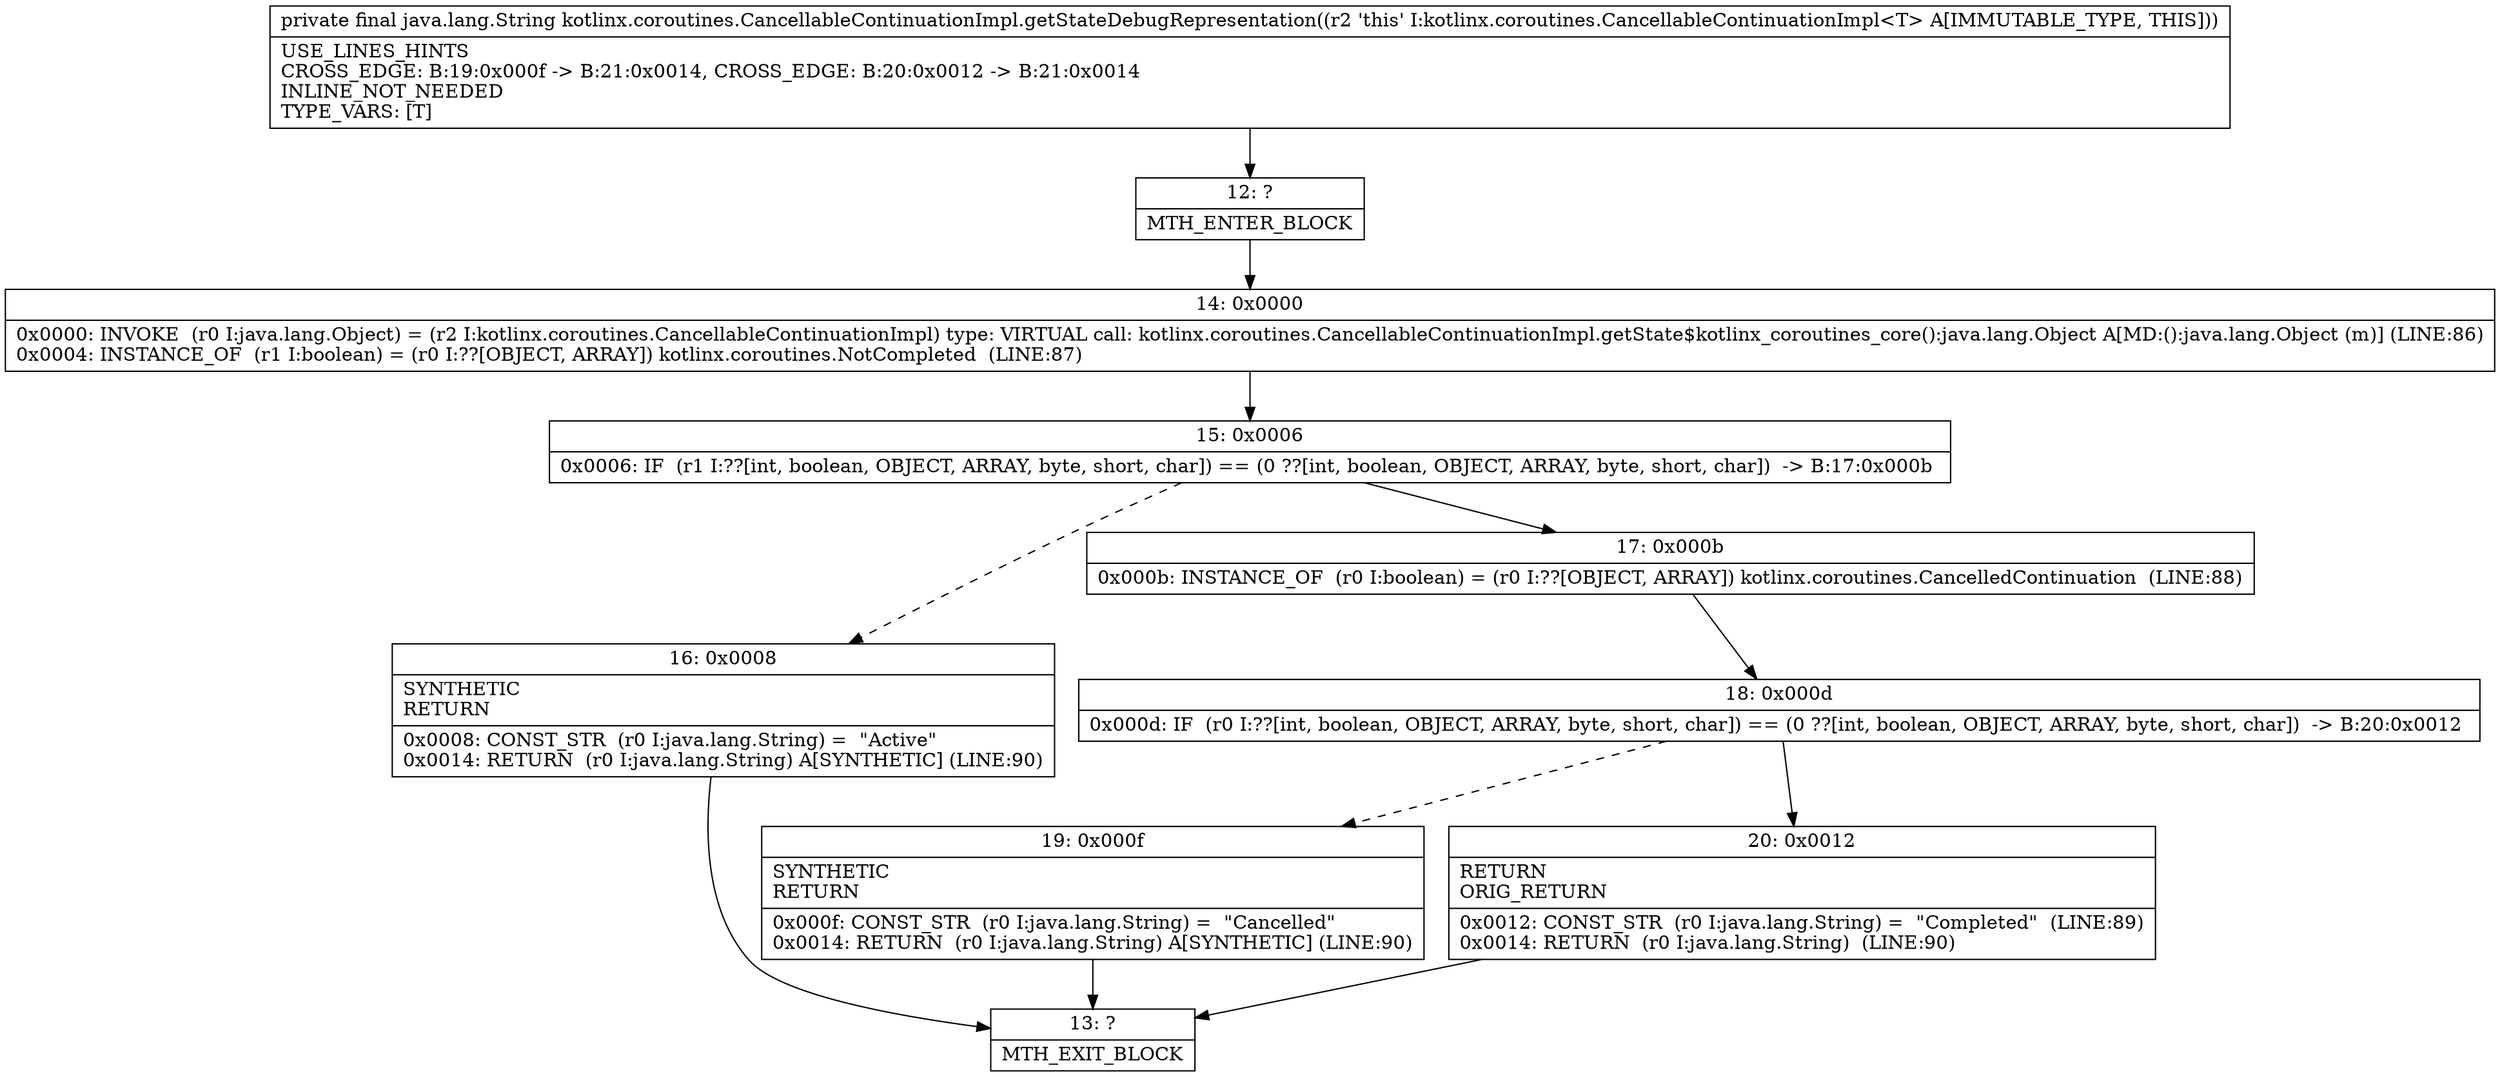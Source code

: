 digraph "CFG forkotlinx.coroutines.CancellableContinuationImpl.getStateDebugRepresentation()Ljava\/lang\/String;" {
Node_12 [shape=record,label="{12\:\ ?|MTH_ENTER_BLOCK\l}"];
Node_14 [shape=record,label="{14\:\ 0x0000|0x0000: INVOKE  (r0 I:java.lang.Object) = (r2 I:kotlinx.coroutines.CancellableContinuationImpl) type: VIRTUAL call: kotlinx.coroutines.CancellableContinuationImpl.getState$kotlinx_coroutines_core():java.lang.Object A[MD:():java.lang.Object (m)] (LINE:86)\l0x0004: INSTANCE_OF  (r1 I:boolean) = (r0 I:??[OBJECT, ARRAY]) kotlinx.coroutines.NotCompleted  (LINE:87)\l}"];
Node_15 [shape=record,label="{15\:\ 0x0006|0x0006: IF  (r1 I:??[int, boolean, OBJECT, ARRAY, byte, short, char]) == (0 ??[int, boolean, OBJECT, ARRAY, byte, short, char])  \-\> B:17:0x000b \l}"];
Node_16 [shape=record,label="{16\:\ 0x0008|SYNTHETIC\lRETURN\l|0x0008: CONST_STR  (r0 I:java.lang.String) =  \"Active\" \l0x0014: RETURN  (r0 I:java.lang.String) A[SYNTHETIC] (LINE:90)\l}"];
Node_13 [shape=record,label="{13\:\ ?|MTH_EXIT_BLOCK\l}"];
Node_17 [shape=record,label="{17\:\ 0x000b|0x000b: INSTANCE_OF  (r0 I:boolean) = (r0 I:??[OBJECT, ARRAY]) kotlinx.coroutines.CancelledContinuation  (LINE:88)\l}"];
Node_18 [shape=record,label="{18\:\ 0x000d|0x000d: IF  (r0 I:??[int, boolean, OBJECT, ARRAY, byte, short, char]) == (0 ??[int, boolean, OBJECT, ARRAY, byte, short, char])  \-\> B:20:0x0012 \l}"];
Node_19 [shape=record,label="{19\:\ 0x000f|SYNTHETIC\lRETURN\l|0x000f: CONST_STR  (r0 I:java.lang.String) =  \"Cancelled\" \l0x0014: RETURN  (r0 I:java.lang.String) A[SYNTHETIC] (LINE:90)\l}"];
Node_20 [shape=record,label="{20\:\ 0x0012|RETURN\lORIG_RETURN\l|0x0012: CONST_STR  (r0 I:java.lang.String) =  \"Completed\"  (LINE:89)\l0x0014: RETURN  (r0 I:java.lang.String)  (LINE:90)\l}"];
MethodNode[shape=record,label="{private final java.lang.String kotlinx.coroutines.CancellableContinuationImpl.getStateDebugRepresentation((r2 'this' I:kotlinx.coroutines.CancellableContinuationImpl\<T\> A[IMMUTABLE_TYPE, THIS]))  | USE_LINES_HINTS\lCROSS_EDGE: B:19:0x000f \-\> B:21:0x0014, CROSS_EDGE: B:20:0x0012 \-\> B:21:0x0014\lINLINE_NOT_NEEDED\lTYPE_VARS: [T]\l}"];
MethodNode -> Node_12;Node_12 -> Node_14;
Node_14 -> Node_15;
Node_15 -> Node_16[style=dashed];
Node_15 -> Node_17;
Node_16 -> Node_13;
Node_17 -> Node_18;
Node_18 -> Node_19[style=dashed];
Node_18 -> Node_20;
Node_19 -> Node_13;
Node_20 -> Node_13;
}

